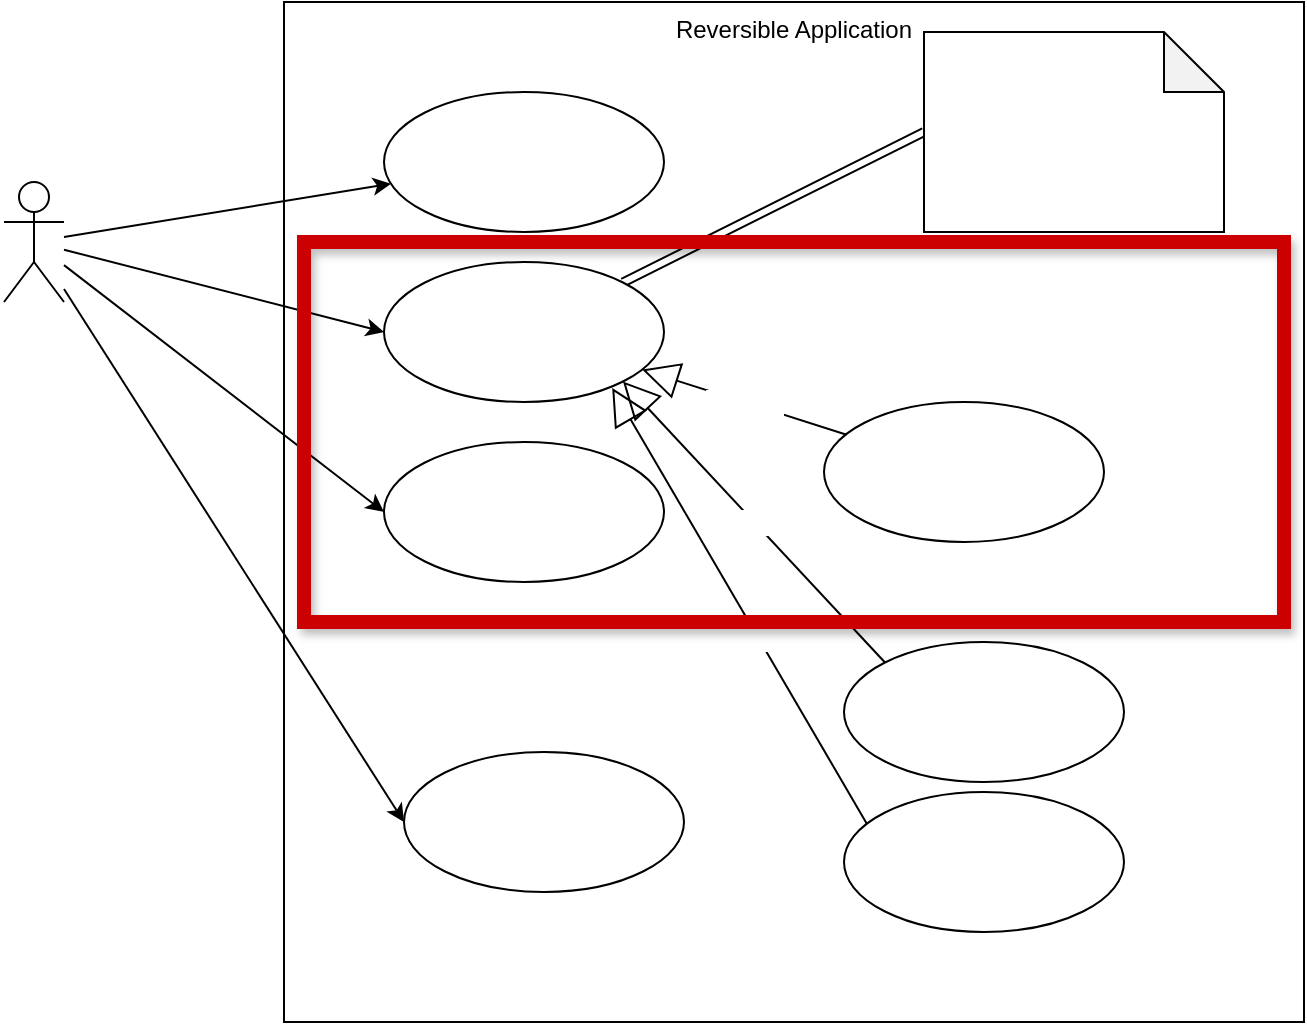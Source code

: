 <mxfile>
    <diagram id="OTh8ja3CXGdlsgVK0ent" name="Page-1">
        <mxGraphModel dx="1505" dy="1063" grid="1" gridSize="10" guides="1" tooltips="1" connect="1" arrows="1" fold="1" page="1" pageScale="1" pageWidth="850" pageHeight="1100" math="0" shadow="0">
            <root>
                <mxCell id="0"/>
                <mxCell id="1" parent="0"/>
                <mxCell id="2" value="&lt;div style=&quot;&quot;&gt;&lt;span style=&quot;background-color: initial;&quot;&gt;Reversible Application&lt;/span&gt;&lt;/div&gt;" style="whiteSpace=wrap;html=1;aspect=fixed;align=center;horizontal=1;verticalAlign=top;" vertex="1" parent="1">
                    <mxGeometry x="260" y="240" width="510" height="510" as="geometry"/>
                </mxCell>
                <mxCell id="6" style="edgeStyle=none;html=1;entryX=0;entryY=0.5;entryDx=0;entryDy=0;fontColor=#FFFFFF;" edge="1" parent="1" source="4" target="5">
                    <mxGeometry relative="1" as="geometry"/>
                </mxCell>
                <mxCell id="12" style="edgeStyle=none;html=1;fontColor=#FFFFFF;" edge="1" parent="1" source="4" target="10">
                    <mxGeometry relative="1" as="geometry"/>
                </mxCell>
                <mxCell id="13" style="edgeStyle=none;html=1;entryX=0;entryY=0.5;entryDx=0;entryDy=0;fontColor=#FFFFFF;" edge="1" parent="1" source="4" target="11">
                    <mxGeometry relative="1" as="geometry"/>
                </mxCell>
                <mxCell id="21" style="edgeStyle=none;html=1;entryX=0;entryY=0.5;entryDx=0;entryDy=0;fontColor=#FFFFFF;" edge="1" parent="1" source="4" target="20">
                    <mxGeometry relative="1" as="geometry"/>
                </mxCell>
                <mxCell id="4" value="&lt;font color=&quot;#ffffff&quot;&gt;Player&lt;/font&gt;" style="shape=umlActor;verticalLabelPosition=bottom;verticalAlign=top;html=1;outlineConnect=0;fontColor=none;" vertex="1" parent="1">
                    <mxGeometry x="120" y="330" width="30" height="60" as="geometry"/>
                </mxCell>
                <mxCell id="9" style="edgeStyle=none;html=1;entryX=0;entryY=0.5;entryDx=0;entryDy=0;entryPerimeter=0;fontColor=#FFFFFF;shape=link;" edge="1" parent="1" source="5" target="8">
                    <mxGeometry relative="1" as="geometry"/>
                </mxCell>
                <mxCell id="5" value="対戦する" style="ellipse;whiteSpace=wrap;html=1;fontColor=#FFFFFF;" vertex="1" parent="1">
                    <mxGeometry x="310" y="370" width="140" height="70" as="geometry"/>
                </mxCell>
                <mxCell id="8" value="- 対戦を開始する&lt;br&gt;- 盤面を見る&lt;br&gt;- 石を打つ&lt;br&gt;- 勝敗を確認する" style="shape=note;whiteSpace=wrap;html=1;backgroundOutline=1;darkOpacity=0.05;fontColor=#FFFFFF;align=left;" vertex="1" parent="1">
                    <mxGeometry x="580" y="255" width="150" height="100" as="geometry"/>
                </mxCell>
                <mxCell id="10" value="会員登録&lt;br&gt;ログイン" style="ellipse;whiteSpace=wrap;html=1;fontColor=#FFFFFF;" vertex="1" parent="1">
                    <mxGeometry x="310" y="285" width="140" height="70" as="geometry"/>
                </mxCell>
                <mxCell id="11" value="自分の&lt;br&gt;過去の対戦結果を&lt;br&gt;確認する" style="ellipse;whiteSpace=wrap;html=1;fontColor=#FFFFFF;" vertex="1" parent="1">
                    <mxGeometry x="310" y="460" width="140" height="70" as="geometry"/>
                </mxCell>
                <mxCell id="14" value="1人で交互に打つのか" style="ellipse;whiteSpace=wrap;html=1;fontColor=#FFFFFF;" vertex="1" parent="1">
                    <mxGeometry x="530" y="440" width="140" height="70" as="geometry"/>
                </mxCell>
                <mxCell id="15" value="コンピュータと&lt;br&gt;対戦をするのか" style="ellipse;whiteSpace=wrap;html=1;fontColor=#FFFFFF;" vertex="1" parent="1">
                    <mxGeometry x="540" y="560" width="140" height="70" as="geometry"/>
                </mxCell>
                <mxCell id="16" value="他のプレイヤーと&lt;br&gt;対戦するのか" style="ellipse;whiteSpace=wrap;html=1;fontColor=#FFFFFF;" vertex="1" parent="1">
                    <mxGeometry x="540" y="635" width="140" height="70" as="geometry"/>
                </mxCell>
                <mxCell id="17" value="Extends" style="endArrow=block;endSize=16;endFill=0;html=1;fontColor=#FFFFFF;" edge="1" parent="1" source="14" target="5">
                    <mxGeometry width="160" relative="1" as="geometry">
                        <mxPoint x="450" y="450" as="sourcePoint"/>
                        <mxPoint x="610" y="450" as="targetPoint"/>
                    </mxGeometry>
                </mxCell>
                <mxCell id="18" value="Extends" style="endArrow=block;endSize=16;endFill=0;html=1;fontColor=#FFFFFF;exitX=0;exitY=0;exitDx=0;exitDy=0;entryX=1;entryY=1;entryDx=0;entryDy=0;" edge="1" parent="1" source="15" target="5">
                    <mxGeometry width="160" relative="1" as="geometry">
                        <mxPoint x="550.785" y="466.334" as="sourcePoint"/>
                        <mxPoint x="449.162" y="433.707" as="targetPoint"/>
                    </mxGeometry>
                </mxCell>
                <mxCell id="19" value="Extends" style="endArrow=block;endSize=16;endFill=0;html=1;fontColor=#FFFFFF;exitX=0.082;exitY=0.228;exitDx=0;exitDy=0;entryX=0.815;entryY=0.899;entryDx=0;entryDy=0;entryPerimeter=0;exitPerimeter=0;" edge="1" parent="1" source="16" target="5">
                    <mxGeometry x="-0.101" y="10" width="160" relative="1" as="geometry">
                        <mxPoint x="560.503" y="535.251" as="sourcePoint"/>
                        <mxPoint x="439.497" y="439.749" as="targetPoint"/>
                        <mxPoint as="offset"/>
                    </mxGeometry>
                </mxCell>
                <mxCell id="20" value="ランキングを確認する" style="ellipse;whiteSpace=wrap;html=1;fontColor=#FFFFFF;" vertex="1" parent="1">
                    <mxGeometry x="320" y="615" width="140" height="70" as="geometry"/>
                </mxCell>
                <mxCell id="24" value="" style="rounded=0;whiteSpace=wrap;html=1;shadow=1;labelBackgroundColor=none;labelBorderColor=none;fontColor=#FFFFFF;fillColor=none;strokeColor=#CC0000;strokeWidth=7;" vertex="1" parent="1">
                    <mxGeometry x="270" y="360" width="490" height="190" as="geometry"/>
                </mxCell>
            </root>
        </mxGraphModel>
    </diagram>
</mxfile>